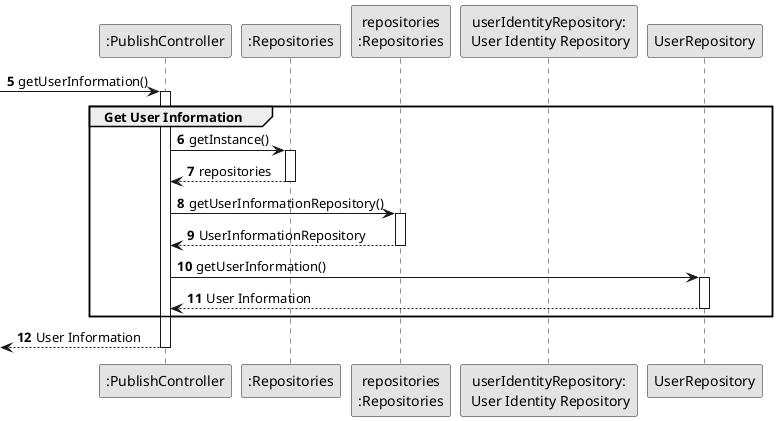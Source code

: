 @startuml
skinparam monochrome true
skinparam packageStyle rectangle
skinparam shadowing false



'hide footbox

participant ":PublishController" as CTRL
participant ":Repositories" as Repository
participant "repositories\n:Repositories" as Repository2
participant "userIdentityRepository:\n User Identity Repository" as UserIdentity


autonumber 5
-> CTRL : getUserInformation()

    activate CTRL
        group Get User Information

        CTRL -> Repository : getInstance()
        activate Repository

        Repository --> CTRL : repositories
        deactivate Repository

        CTRL -> Repository2 : getUserInformationRepository()
        activate Repository2

        Repository2 --> CTRL : UserInformationRepository
        deactivate Repository2

        CTRL -> UserRepository : getUserInformation()

        activate UserRepository

        UserRepository --> CTRL : User Information

        deactivate UserRepository

end
<-- CTRL : User Information
deactivate CTRL


@enduml